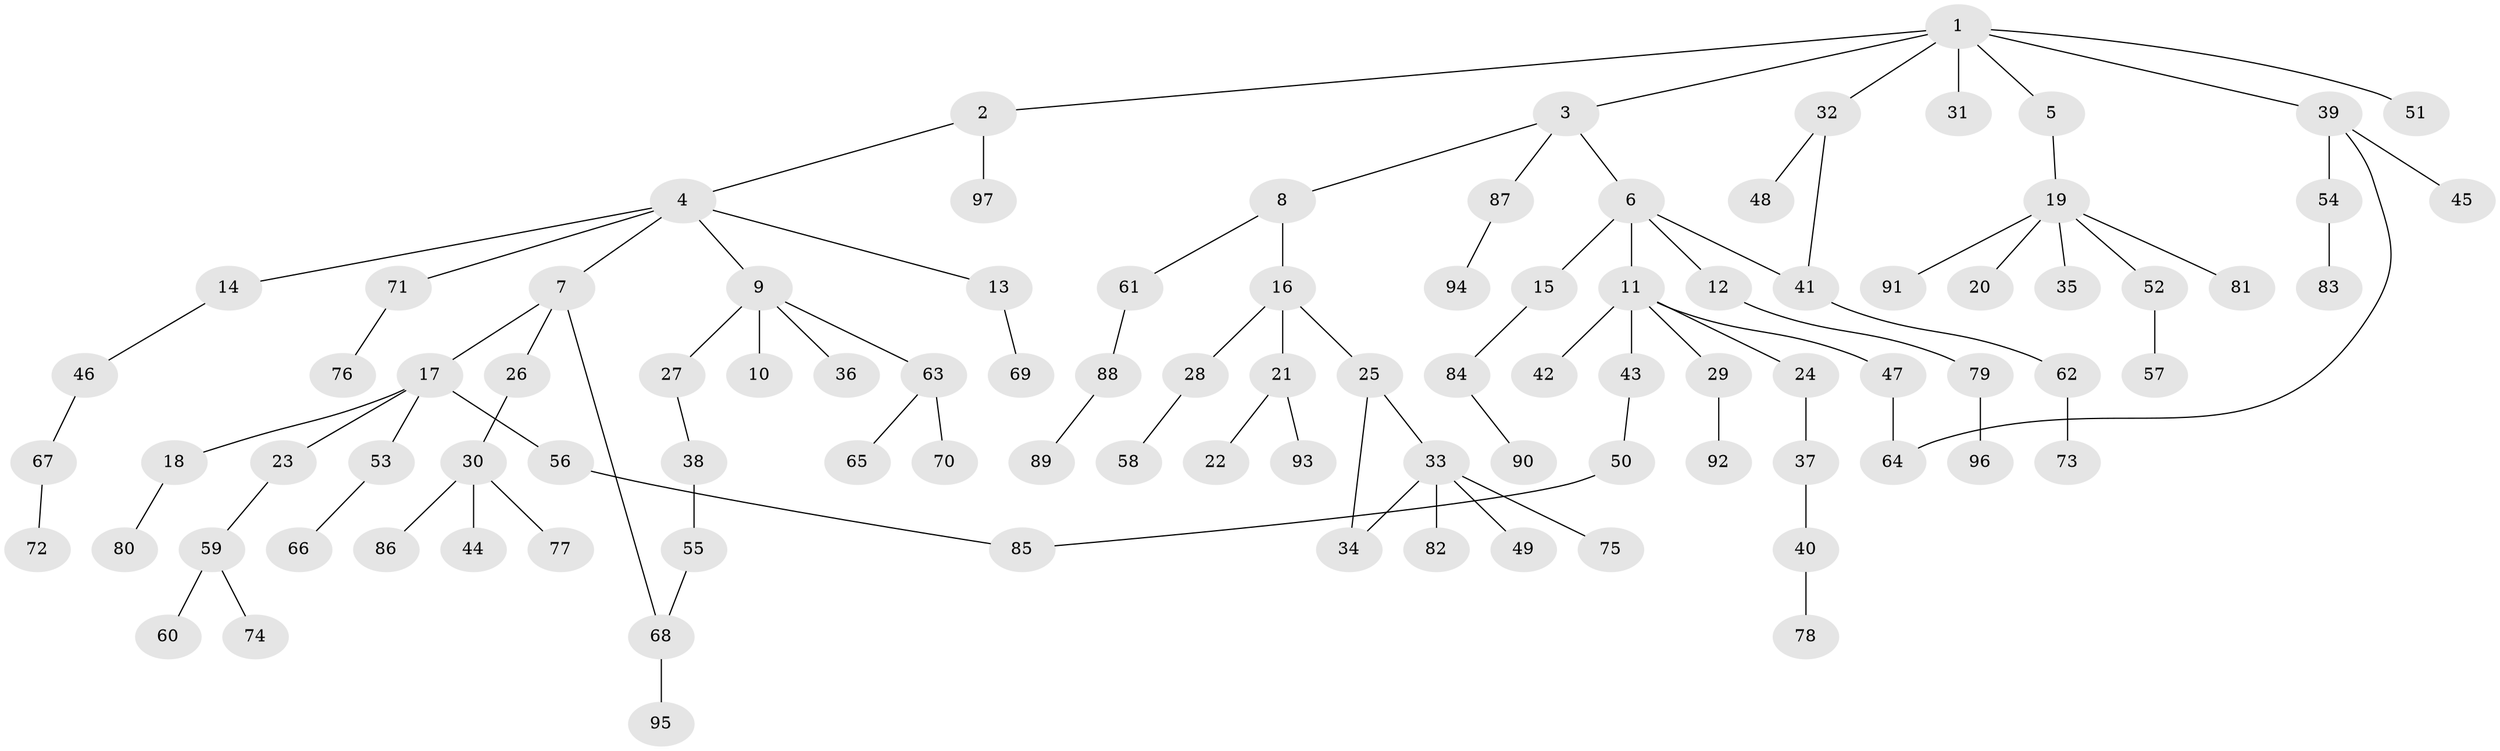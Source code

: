 // coarse degree distribution, {5: 0.05970149253731343, 1: 0.5223880597014925, 4: 0.04477611940298507, 2: 0.2835820895522388, 3: 0.029850746268656716, 6: 0.029850746268656716, 10: 0.014925373134328358, 7: 0.014925373134328358}
// Generated by graph-tools (version 1.1) at 2025/45/03/04/25 21:45:18]
// undirected, 97 vertices, 101 edges
graph export_dot {
graph [start="1"]
  node [color=gray90,style=filled];
  1;
  2;
  3;
  4;
  5;
  6;
  7;
  8;
  9;
  10;
  11;
  12;
  13;
  14;
  15;
  16;
  17;
  18;
  19;
  20;
  21;
  22;
  23;
  24;
  25;
  26;
  27;
  28;
  29;
  30;
  31;
  32;
  33;
  34;
  35;
  36;
  37;
  38;
  39;
  40;
  41;
  42;
  43;
  44;
  45;
  46;
  47;
  48;
  49;
  50;
  51;
  52;
  53;
  54;
  55;
  56;
  57;
  58;
  59;
  60;
  61;
  62;
  63;
  64;
  65;
  66;
  67;
  68;
  69;
  70;
  71;
  72;
  73;
  74;
  75;
  76;
  77;
  78;
  79;
  80;
  81;
  82;
  83;
  84;
  85;
  86;
  87;
  88;
  89;
  90;
  91;
  92;
  93;
  94;
  95;
  96;
  97;
  1 -- 2;
  1 -- 3;
  1 -- 5;
  1 -- 31;
  1 -- 32;
  1 -- 39;
  1 -- 51;
  2 -- 4;
  2 -- 97;
  3 -- 6;
  3 -- 8;
  3 -- 87;
  4 -- 7;
  4 -- 9;
  4 -- 13;
  4 -- 14;
  4 -- 71;
  5 -- 19;
  6 -- 11;
  6 -- 12;
  6 -- 15;
  6 -- 41;
  7 -- 17;
  7 -- 26;
  7 -- 68;
  8 -- 16;
  8 -- 61;
  9 -- 10;
  9 -- 27;
  9 -- 36;
  9 -- 63;
  11 -- 24;
  11 -- 29;
  11 -- 42;
  11 -- 43;
  11 -- 47;
  12 -- 79;
  13 -- 69;
  14 -- 46;
  15 -- 84;
  16 -- 21;
  16 -- 25;
  16 -- 28;
  17 -- 18;
  17 -- 23;
  17 -- 53;
  17 -- 56;
  18 -- 80;
  19 -- 20;
  19 -- 35;
  19 -- 52;
  19 -- 81;
  19 -- 91;
  21 -- 22;
  21 -- 93;
  23 -- 59;
  24 -- 37;
  25 -- 33;
  25 -- 34;
  26 -- 30;
  27 -- 38;
  28 -- 58;
  29 -- 92;
  30 -- 44;
  30 -- 77;
  30 -- 86;
  32 -- 41;
  32 -- 48;
  33 -- 34;
  33 -- 49;
  33 -- 75;
  33 -- 82;
  37 -- 40;
  38 -- 55;
  39 -- 45;
  39 -- 54;
  39 -- 64;
  40 -- 78;
  41 -- 62;
  43 -- 50;
  46 -- 67;
  47 -- 64;
  50 -- 85;
  52 -- 57;
  53 -- 66;
  54 -- 83;
  55 -- 68;
  56 -- 85;
  59 -- 60;
  59 -- 74;
  61 -- 88;
  62 -- 73;
  63 -- 65;
  63 -- 70;
  67 -- 72;
  68 -- 95;
  71 -- 76;
  79 -- 96;
  84 -- 90;
  87 -- 94;
  88 -- 89;
}
